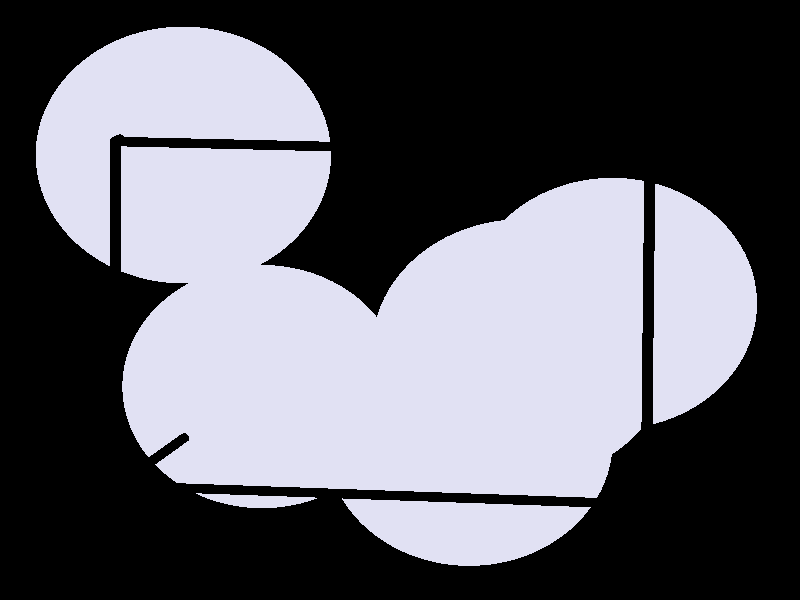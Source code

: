 #include "colors.inc"
#include "finish.inc"

global_settings {assumed_gamma 1 max_trace_level 6}
background {color White transmit 1.0}
camera {perspective
  right -7.20*x up 6.21*y
  direction 50.00*z
  location <0,0,50.00> look_at <0,0,0>}


light_source {<  2.00,   3.00,  40.00> color White
  area_light <0.70, 0, 0>, <0, 0.70, 0>, 3, 3
  adaptive 1 jitter}
// no fog
#declare simple = finish {phong 0.7}
#declare pale = finish {ambient 0.5 diffuse 0.85 roughness 0.001 specular 0.200 }
#declare intermediate = finish {ambient 0.3 diffuse 0.6 specular 0.1 roughness 0.04}
#declare vmd = finish {ambient 0.0 diffuse 0.65 phong 0.1 phong_size 40.0 specular 0.5 }
#declare jmol = finish {ambient 0.2 diffuse 0.6 specular 1 roughness 0.001 metallic}
#declare ase2 = finish {ambient 0.05 brilliance 3 diffuse 0.6 metallic specular 0.7 roughness 0.04 reflection 0.15}
#declare ase3 = finish {ambient 0.15 brilliance 2 diffuse 0.6 metallic specular 1.0 roughness 0.001 reflection 0.0}
#declare glass = finish {ambient 0.05 diffuse 0.3 specular 1.0 roughness 0.001}
#declare glass2 = finish {ambient 0.01 diffuse 0.3 specular 1.0 reflection 0.25 roughness 0.001}
#declare Rcell = 0.050;
#declare Rbond = 0.100;

#macro atom(LOC, R, COL, TRANS, FIN)
  sphere{LOC, R texture{pigment{color COL transmit TRANS} finish{FIN}}}
#end
#macro constrain(LOC, R, COL, TRANS FIN)
union{torus{R, Rcell rotate 45*z texture{pigment{color COL transmit TRANS} finish{FIN}}}
     torus{R, Rcell rotate -45*z texture{pigment{color COL transmit TRANS} finish{FIN}}}
     translate LOC}
#end

cylinder {< -2.62,  -1.98,  -1.48>, < -1.74,  -1.24,  -6.10>, Rcell pigment {Black}}
cylinder {< -2.61,   1.67,  -0.89>, < -1.73,   2.41,  -5.51>, Rcell pigment {Black}}
cylinder {<  2.25,   1.51,   0.01>, <  3.13,   2.25,  -4.60>, Rcell pigment {Black}}
cylinder {<  2.24,  -2.14,  -0.57>, <  3.12,  -1.40,  -5.19>, Rcell pigment {Black}}
cylinder {< -2.62,  -1.98,  -1.48>, < -2.61,   1.67,  -0.89>, Rcell pigment {Black}}
cylinder {< -1.74,  -1.24,  -6.10>, < -1.73,   2.41,  -5.51>, Rcell pigment {Black}}
cylinder {<  3.12,  -1.40,  -5.19>, <  3.13,   2.25,  -4.60>, Rcell pigment {Black}}
cylinder {<  2.24,  -2.14,  -0.57>, <  2.25,   1.51,   0.01>, Rcell pigment {Black}}
cylinder {< -2.62,  -1.98,  -1.48>, <  2.24,  -2.14,  -0.57>, Rcell pigment {Black}}
cylinder {< -1.74,  -1.24,  -6.10>, <  3.12,  -1.40,  -5.19>, Rcell pigment {Black}}
cylinder {< -1.73,   2.41,  -5.51>, <  3.13,   2.25,  -4.60>, Rcell pigment {Black}}
cylinder {< -2.61,   1.67,  -0.89>, <  2.25,   1.51,   0.01>, Rcell pigment {Black}}
atom(< -2.04,   1.57,  -2.35>, 1.39, rgb <0.75, 0.75, 0.90>, 0.0, ase2) // #0
atom(<  0.67,  -1.57,  -3.82>, 1.39, rgb <0.75, 0.75, 0.90>, 0.0, ase2) // #1
atom(<  2.04,  -0.04,  -3.42>, 1.39, rgb <0.75, 0.75, 0.90>, 0.0, ase2) // #2
atom(<  1.13,  -0.53,  -1.47>, 1.39, rgb <0.75, 0.75, 0.90>, 0.0, ase2) // #3
atom(< -1.37,  -0.99,  -5.26>, 1.39, rgb <0.75, 0.75, 0.90>, 0.0, ase2) // #4

// no constraints
